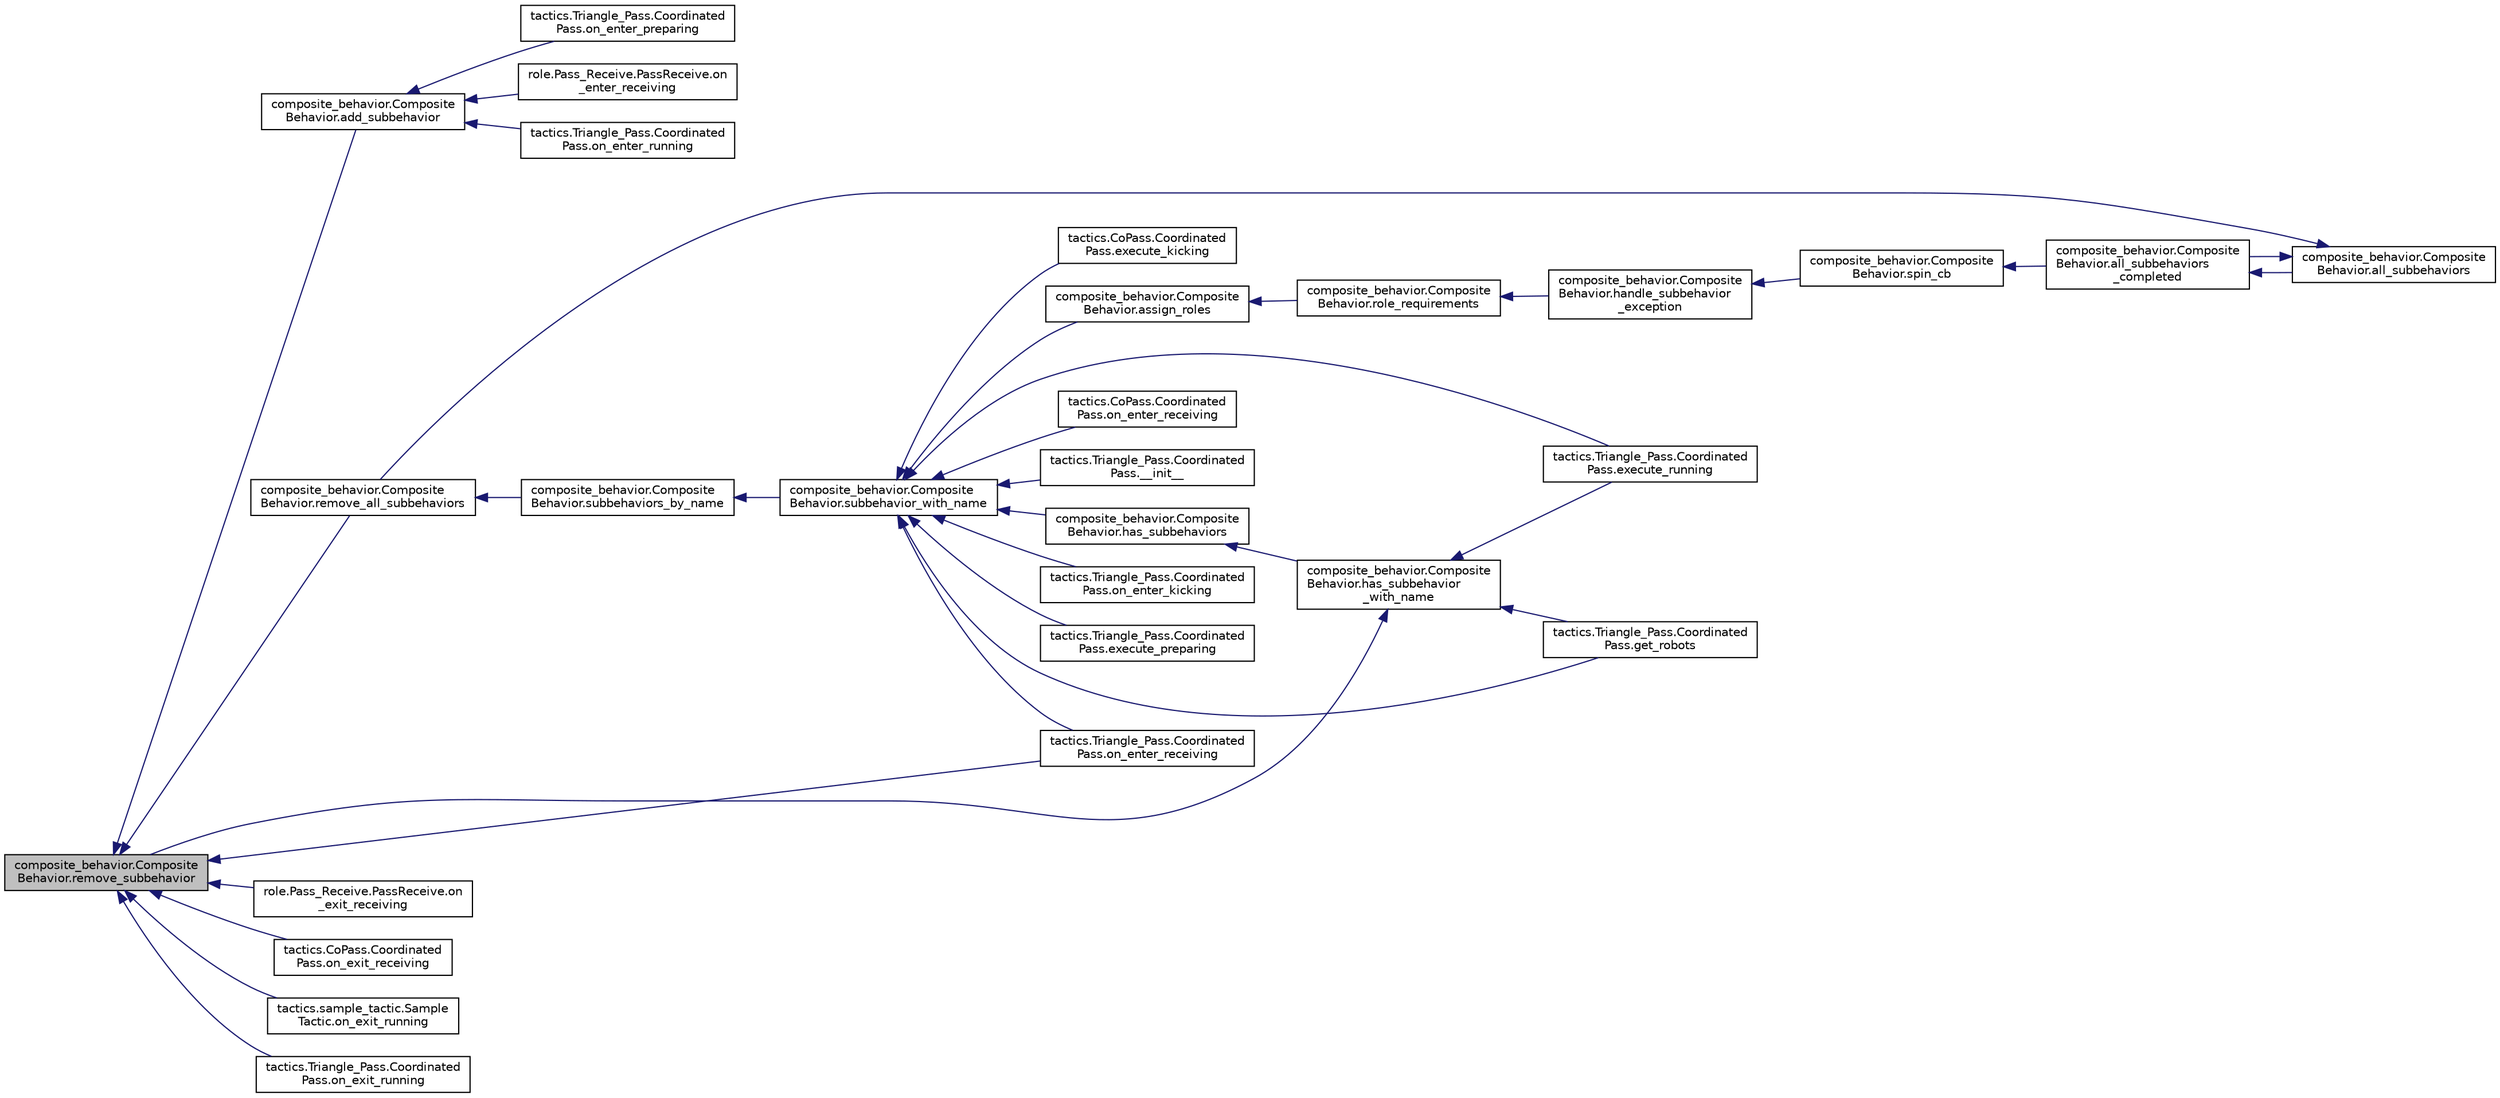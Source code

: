 digraph "composite_behavior.CompositeBehavior.remove_subbehavior"
{
 // INTERACTIVE_SVG=YES
  edge [fontname="Helvetica",fontsize="10",labelfontname="Helvetica",labelfontsize="10"];
  node [fontname="Helvetica",fontsize="10",shape=record];
  rankdir="LR";
  Node1 [label="composite_behavior.Composite\lBehavior.remove_subbehavior",height=0.2,width=0.4,color="black", fillcolor="grey75", style="filled", fontcolor="black"];
  Node1 -> Node2 [dir="back",color="midnightblue",fontsize="10",style="solid",fontname="Helvetica"];
  Node2 [label="composite_behavior.Composite\lBehavior.add_subbehavior",height=0.2,width=0.4,color="black", fillcolor="white", style="filled",URL="$d8/d31/classcomposite__behavior_1_1_composite_behavior.html#ab34ed11fc9a28fa382487e9627f0c427",tooltip="Adds a subbehavior in composite behavior. "];
  Node2 -> Node3 [dir="back",color="midnightblue",fontsize="10",style="solid",fontname="Helvetica"];
  Node3 [label="tactics.Triangle_Pass.Coordinated\lPass.on_enter_preparing",height=0.2,width=0.4,color="black", fillcolor="white", style="filled",URL="$d1/da3/classtactics_1_1_triangle___pass_1_1_coordinated_pass.html#ab99b7ac2c8351b20d0d38b3c3b17c937"];
  Node2 -> Node4 [dir="back",color="midnightblue",fontsize="10",style="solid",fontname="Helvetica"];
  Node4 [label="role.Pass_Receive.PassReceive.on\l_enter_receiving",height=0.2,width=0.4,color="black", fillcolor="white", style="filled",URL="$d6/df0/classrole_1_1_pass___receive_1_1_pass_receive.html#a7c118d1a2e82f17751d9ce95fd850816"];
  Node2 -> Node5 [dir="back",color="midnightblue",fontsize="10",style="solid",fontname="Helvetica"];
  Node5 [label="tactics.Triangle_Pass.Coordinated\lPass.on_enter_running",height=0.2,width=0.4,color="black", fillcolor="white", style="filled",URL="$d1/da3/classtactics_1_1_triangle___pass_1_1_coordinated_pass.html#ad4e1186c38f9ff04c191323bca6670f9"];
  Node1 -> Node6 [dir="back",color="midnightblue",fontsize="10",style="solid",fontname="Helvetica"];
  Node6 [label="tactics.Triangle_Pass.Coordinated\lPass.on_enter_receiving",height=0.2,width=0.4,color="black", fillcolor="white", style="filled",URL="$d1/da3/classtactics_1_1_triangle___pass_1_1_coordinated_pass.html#a0391740f432d549ca2febd9e762bcf82"];
  Node1 -> Node7 [dir="back",color="midnightblue",fontsize="10",style="solid",fontname="Helvetica"];
  Node7 [label="role.Pass_Receive.PassReceive.on\l_exit_receiving",height=0.2,width=0.4,color="black", fillcolor="white", style="filled",URL="$d6/df0/classrole_1_1_pass___receive_1_1_pass_receive.html#a7d4cfe38f15c8ca999ddf31c7f146bcf"];
  Node1 -> Node8 [dir="back",color="midnightblue",fontsize="10",style="solid",fontname="Helvetica"];
  Node8 [label="tactics.CoPass.Coordinated\lPass.on_exit_receiving",height=0.2,width=0.4,color="black", fillcolor="white", style="filled",URL="$d7/d46/classtactics_1_1_co_pass_1_1_coordinated_pass.html#a35baf1f07ffd750d2d63a011639a83c5"];
  Node1 -> Node9 [dir="back",color="midnightblue",fontsize="10",style="solid",fontname="Helvetica"];
  Node9 [label="tactics.sample_tactic.Sample\lTactic.on_exit_running",height=0.2,width=0.4,color="black", fillcolor="white", style="filled",URL="$d0/dad/classtactics_1_1sample__tactic_1_1_sample_tactic.html#ae09f64bb18d9b43de52c8e0fafb99119"];
  Node1 -> Node10 [dir="back",color="midnightblue",fontsize="10",style="solid",fontname="Helvetica"];
  Node10 [label="tactics.Triangle_Pass.Coordinated\lPass.on_exit_running",height=0.2,width=0.4,color="black", fillcolor="white", style="filled",URL="$d1/da3/classtactics_1_1_triangle___pass_1_1_coordinated_pass.html#ae18127989ae5df3d8a2b4bc71df43970"];
  Node1 -> Node11 [dir="back",color="midnightblue",fontsize="10",style="solid",fontname="Helvetica"];
  Node11 [label="composite_behavior.Composite\lBehavior.remove_all_subbehaviors",height=0.2,width=0.4,color="black", fillcolor="white", style="filled",URL="$d8/d31/classcomposite__behavior_1_1_composite_behavior.html#a3043802726a55cdc1b1b394302f76c8b"];
  Node11 -> Node12 [dir="back",color="midnightblue",fontsize="10",style="solid",fontname="Helvetica"];
  Node12 [label="composite_behavior.Composite\lBehavior.subbehaviors_by_name",height=0.2,width=0.4,color="black", fillcolor="white", style="filled",URL="$d8/d31/classcomposite__behavior_1_1_composite_behavior.html#a5d00edc2e7d1973717da20eb8e561886"];
  Node12 -> Node13 [dir="back",color="midnightblue",fontsize="10",style="solid",fontname="Helvetica"];
  Node13 [label="composite_behavior.Composite\lBehavior.subbehavior_with_name",height=0.2,width=0.4,color="black", fillcolor="white", style="filled",URL="$d8/d31/classcomposite__behavior_1_1_composite_behavior.html#aa4a76123e41964c2af478086d44437d7"];
  Node13 -> Node14 [dir="back",color="midnightblue",fontsize="10",style="solid",fontname="Helvetica"];
  Node14 [label="composite_behavior.Composite\lBehavior.has_subbehaviors",height=0.2,width=0.4,color="black", fillcolor="white", style="filled",URL="$d8/d31/classcomposite__behavior_1_1_composite_behavior.html#a4c28a6798f91f72f997c1e531a55b66a"];
  Node14 -> Node15 [dir="back",color="midnightblue",fontsize="10",style="solid",fontname="Helvetica"];
  Node15 [label="composite_behavior.Composite\lBehavior.has_subbehavior\l_with_name",height=0.2,width=0.4,color="black", fillcolor="white", style="filled",URL="$d8/d31/classcomposite__behavior_1_1_composite_behavior.html#aeb7881a4a7fee7eba0c0b62de7f78be0"];
  Node15 -> Node16 [dir="back",color="midnightblue",fontsize="10",style="solid",fontname="Helvetica"];
  Node16 [label="tactics.Triangle_Pass.Coordinated\lPass.execute_running",height=0.2,width=0.4,color="black", fillcolor="white", style="filled",URL="$d1/da3/classtactics_1_1_triangle___pass_1_1_coordinated_pass.html#ae22d68d776626a46092c3bcac97b0ccf"];
  Node15 -> Node17 [dir="back",color="midnightblue",fontsize="10",style="solid",fontname="Helvetica"];
  Node17 [label="tactics.Triangle_Pass.Coordinated\lPass.get_robots",height=0.2,width=0.4,color="black", fillcolor="white", style="filled",URL="$d1/da3/classtactics_1_1_triangle___pass_1_1_coordinated_pass.html#a08fa9ca5d1119ee06023667fb92b9f12"];
  Node15 -> Node1 [dir="back",color="midnightblue",fontsize="10",style="solid",fontname="Helvetica"];
  Node13 -> Node18 [dir="back",color="midnightblue",fontsize="10",style="solid",fontname="Helvetica"];
  Node18 [label="composite_behavior.Composite\lBehavior.assign_roles",height=0.2,width=0.4,color="black", fillcolor="white", style="filled",URL="$d8/d31/classcomposite__behavior_1_1_composite_behavior.html#ac6188093adfc2863bf1fad3f380d8fb7",tooltip="assignments is a tree with the same structure as that returned by role_requirements() the only differ..."];
  Node18 -> Node19 [dir="back",color="midnightblue",fontsize="10",style="solid",fontname="Helvetica"];
  Node19 [label="composite_behavior.Composite\lBehavior.role_requirements",height=0.2,width=0.4,color="black", fillcolor="white", style="filled",URL="$d8/d31/classcomposite__behavior_1_1_composite_behavior.html#a1c16307c571cf7e688c8dfa064fa411a",tooltip="returns a tree of role_requirements "];
  Node19 -> Node20 [dir="back",color="midnightblue",fontsize="10",style="solid",fontname="Helvetica"];
  Node20 [label="composite_behavior.Composite\lBehavior.handle_subbehavior\l_exception",height=0.2,width=0.4,color="black", fillcolor="white", style="filled",URL="$d8/d31/classcomposite__behavior_1_1_composite_behavior.html#a04d570e611e6d2b9f578e627c7b1058c",tooltip="Override point for exception handling this is called whenever a subbehavior throws an exception durin..."];
  Node20 -> Node21 [dir="back",color="midnightblue",fontsize="10",style="solid",fontname="Helvetica"];
  Node21 [label="composite_behavior.Composite\lBehavior.spin_cb",height=0.2,width=0.4,color="black", fillcolor="white", style="filled",URL="$d8/d31/classcomposite__behavior_1_1_composite_behavior.html#aa00b5ef75a6b70c8e343af128db6d026",tooltip="Override StateMachine.spin() so we can call spin() on subbehaviors. "];
  Node21 -> Node22 [dir="back",color="midnightblue",fontsize="10",style="solid",fontname="Helvetica"];
  Node22 [label="composite_behavior.Composite\lBehavior.all_subbehaviors\l_completed",height=0.2,width=0.4,color="black", fillcolor="white", style="filled",URL="$d8/d31/classcomposite__behavior_1_1_composite_behavior.html#ae87f69a5e0e981379f3dbb60f36f243e"];
  Node22 -> Node23 [dir="back",color="midnightblue",fontsize="10",style="solid",fontname="Helvetica"];
  Node23 [label="composite_behavior.Composite\lBehavior.all_subbehaviors",height=0.2,width=0.4,color="black", fillcolor="white", style="filled",URL="$d8/d31/classcomposite__behavior_1_1_composite_behavior.html#ab49315947440ab069de8ef72042a7710"];
  Node23 -> Node22 [dir="back",color="midnightblue",fontsize="10",style="solid",fontname="Helvetica"];
  Node23 -> Node11 [dir="back",color="midnightblue",fontsize="10",style="solid",fontname="Helvetica"];
  Node13 -> Node24 [dir="back",color="midnightblue",fontsize="10",style="solid",fontname="Helvetica"];
  Node24 [label="tactics.CoPass.Coordinated\lPass.execute_kicking",height=0.2,width=0.4,color="black", fillcolor="white", style="filled",URL="$d7/d46/classtactics_1_1_co_pass_1_1_coordinated_pass.html#af730607313f628dd0d83dc7449f7d293"];
  Node13 -> Node25 [dir="back",color="midnightblue",fontsize="10",style="solid",fontname="Helvetica"];
  Node25 [label="tactics.CoPass.Coordinated\lPass.on_enter_receiving",height=0.2,width=0.4,color="black", fillcolor="white", style="filled",URL="$d7/d46/classtactics_1_1_co_pass_1_1_coordinated_pass.html#a92f94071d1e7dea2b07e124dec5b1dac"];
  Node13 -> Node26 [dir="back",color="midnightblue",fontsize="10",style="solid",fontname="Helvetica"];
  Node26 [label="tactics.Triangle_Pass.Coordinated\lPass.__init__",height=0.2,width=0.4,color="black", fillcolor="white", style="filled",URL="$d1/da3/classtactics_1_1_triangle___pass_1_1_coordinated_pass.html#a4fe6c4ea042657302c9cbafa14a81796",tooltip="Init method for CoordinatedPass. "];
  Node13 -> Node27 [dir="back",color="midnightblue",fontsize="10",style="solid",fontname="Helvetica"];
  Node27 [label="tactics.Triangle_Pass.Coordinated\lPass.on_enter_kicking",height=0.2,width=0.4,color="black", fillcolor="white", style="filled",URL="$d1/da3/classtactics_1_1_triangle___pass_1_1_coordinated_pass.html#ae331cd66d802a6edc0e8572e4fd0ea2e"];
  Node13 -> Node16 [dir="back",color="midnightblue",fontsize="10",style="solid",fontname="Helvetica"];
  Node13 -> Node17 [dir="back",color="midnightblue",fontsize="10",style="solid",fontname="Helvetica"];
  Node13 -> Node28 [dir="back",color="midnightblue",fontsize="10",style="solid",fontname="Helvetica"];
  Node28 [label="tactics.Triangle_Pass.Coordinated\lPass.execute_preparing",height=0.2,width=0.4,color="black", fillcolor="white", style="filled",URL="$d1/da3/classtactics_1_1_triangle___pass_1_1_coordinated_pass.html#afd3f9a71951328a8ccd290379e3a64c7"];
  Node13 -> Node6 [dir="back",color="midnightblue",fontsize="10",style="solid",fontname="Helvetica"];
}
